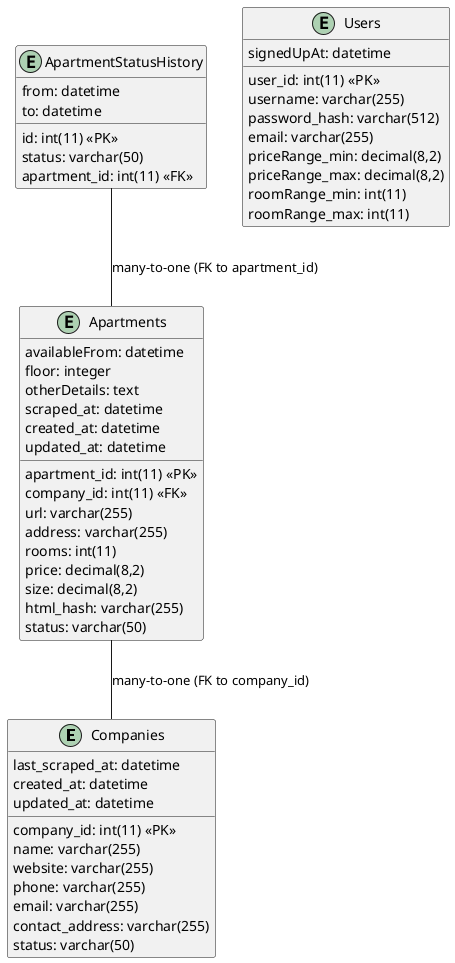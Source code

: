 @startuml

entity "Companies" as companies {
  company_id: int(11) <<PK>>
  name: varchar(255)
  website: varchar(255)
  last_scraped_at: datetime
  phone: varchar(255)
  email: varchar(255)
  contact_address: varchar(255)
  status: varchar(50)
  created_at: datetime
  updated_at: datetime
}

entity "Apartments" as apartments {
  apartment_id: int(11) <<PK>>
  company_id: int(11) <<FK>>
  url: varchar(255)
  address: varchar(255)
  rooms: int(11)
  availableFrom: datetime
  price: decimal(8,2)
  size: decimal(8,2)
  floor: integer
  otherDetails: text
  html_hash: varchar(255)
  scraped_at: datetime
  status: varchar(50)
  created_at: datetime
  updated_at: datetime
}

entity "ApartmentStatusHistory" as apartmentStatusHistory {
  id: int(11) <<PK>>
  status: varchar(50)
  from: datetime
  to: datetime
  apartment_id: int(11) <<FK>>
}

entity "Users" as users {
  user_id: int(11) <<PK>>
  username: varchar(255)
  password_hash: varchar(512)
  email: varchar(255)
  signedUpAt: datetime
  priceRange_min: decimal(8,2)
  priceRange_max: decimal(8,2)
  roomRange_min: int(11)
  roomRange_max: int(11)
}

apartments -- companies : "many-to-one (FK to company_id)"
apartmentStatusHistory -- apartments : "many-to-one (FK to apartment_id)"

@enduml
